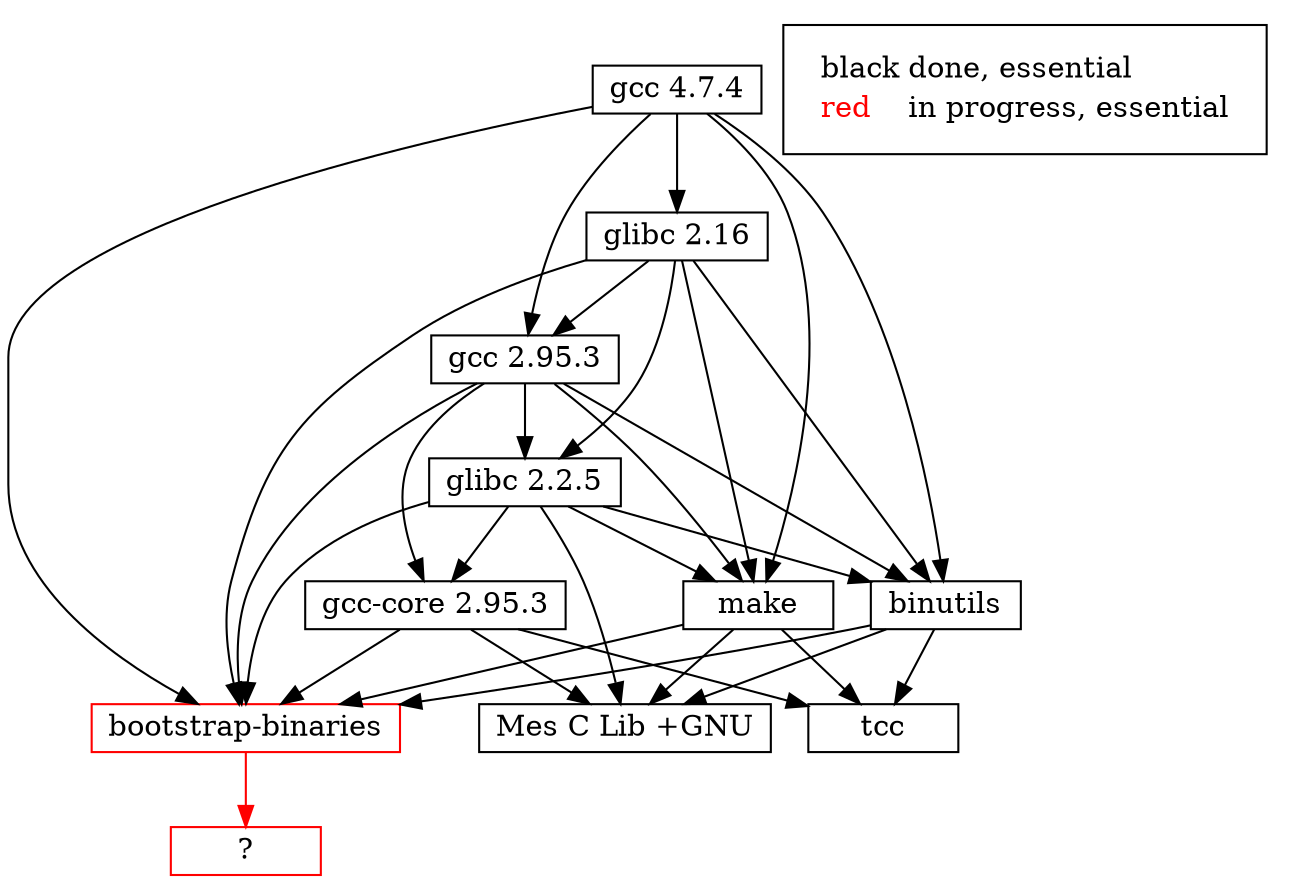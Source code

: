 digraph  {
  node[shape=box,width=1,height=0.25];
  edge [height=0.25];

  # "hex0-monitor" [label = "hex0 Monitor", shape = box];
  # "hex0-assembler" [label = "hex0 Assembler", shape = box];
  # "SET" [label = "SET editor", shape = box];
  # "hex1-assembler" [label = "hex1 Assembler", shape = box];
  # "hex2-assembler" [label = "hex2 Assembler", shape = box];
  # "M1-Macro" [label = "M1 Macro assembler", shape = box];
  # "cat" [label = "cat", shape = box];
  # "Slow_Lisp" [label = "Slow Lisp", shape = box];
  # "Stage0-FORTH" [label = "Stage0 FORTH", shape = box];
  # "cc_x86" [label = "cc_x86", shape = box];
  # "M2-Planet" [label = "M2-PLanet", shape = box];
  # "M2-Moon" [label = "M2-Moon", color = red1, shape = box];
  # "mescc-tools-seed" [label = "mescc-tools-seed", shape = box];
  "?" [label = "?", color = red1, shape = box];
  "bootstrap-binaries" [label = "bootstrap-binaries", color=red1, shape = box];
  # "mescc-tools" [label = "mescc-tools", shape = box];
  # "Mes C Lib.M2" [label = "Mes C Lib.M2", color = red1, shape = box];
  # "mes.M2" [label = "mes.M2", color = red1, shape = box];
  # "mescc" [label = "mescc", shape = box];
  # "Mes C Lib +tcc" [label = "Mes C Lib +tcc", color = red1, shape = box];
  "tcc" [label = "tcc", shape = box];
  "Mes C Lib +GNU" [label = "Mes C Lib +GNU", shape = box];
  "gcc-core 2.95.3" [label = "gcc-core 2.95.3", shape = box];
  "glibc 2.2.5" [label = "glibc 2.2.5", shape = box];
  "gcc 2.95.3" [label = "gcc 2.95.3", shape = box];
  "glibc 2.16" [label = "glibc 2.16", shape = box];
  "gcc 4.7.4" [label = "gcc 4.7.4", shape = box];

  # "SET" -> "hex0-monitor" [color = cyan];
  # "hex0-assembler" -> "hex0-monitor" [color = black];
  # "hex1-assembler" -> "hex0-assembler" [color = black];
  # "hex2-assembler" -> "hex1-assembler" [color = black];
  # "M1-Macro" -> "hex2-assembler" [color = black];
  # "cat" -> "M1-Macro" [color = cyan];
  # "Slow_Lisp" -> "M1-Macro" [color = green2];
  # "Stage0-FORTH" -> "M1-Macro" [color = green2];
  # "cc_x86" -> "M1-Macro" [color = black];
  # "M2-Planet" -> "cc_x86" [color = black];
  # "M2-Moon" -> "M1-Macro" [color = red1];
  # "mescc-tools-seed" -> "cc_x86" [color = black];
  # "mescc-tools" -> "mescc-tools-seed" [color = black];
  # "mescc-tools" -> "M2-Planet" [color = black];
  "bootstrap-binaries" -> "?" [color = red1];

  # "mes.M2" -> "bootstrap-binaries" [color = black];
  # "mes.M2" -> "mescc-tools" [color = red1];
  # "mes.M2" -> "Mes C Lib.M2" [color = red1];
  # "mes.M2" -> "M2-Planet" [color = red1];
  # "mescc" -> "mes.M2" [color = black];

  # "Mes C Lib +tcc" -> "mes.M2" [color = red1];

  # "tcc" -> "Mes C Lib +tcc" [color = black];
  # "tcc" -> "bootstrap-binaries" [color = black];
  # "tcc" -> "mescc" [color = black];

  "gcc-core 2.95.3" -> "Mes C Lib +GNU" [color = black];
  "gcc-core 2.95.3" -> "tcc" [color = black];
  "gcc-core 2.95.3" -> "bootstrap-binaries" [color = black];

  "binutils" -> "Mes C Lib +GNU" [color = black];
  "binutils" -> "tcc" [color = black];
  "binutils" -> "bootstrap-binaries" [color = black];

  "make" -> "Mes C Lib +GNU" [color = black];
  "make" -> "tcc" [color = black];
  "make" -> "bootstrap-binaries" [color = black];

  "glibc 2.2.5" -> "gcc-core 2.95.3" [color = black];
  "glibc 2.2.5" -> "binutils" [color = black];
  "glibc 2.2.5" -> "Mes C Lib +GNU" [color = black];
  "glibc 2.2.5" -> "make" [color = black];
  "glibc 2.2.5" -> "bootstrap-binaries" [color = black];

  "gcc 2.95.3" -> "gcc-core 2.95.3" [color = black];
  "gcc 2.95.3" -> "binutils" [color = black];
  "gcc 2.95.3" -> "glibc 2.2.5" [color = black];
  "gcc 2.95.3" -> "make" [color = black];
  "gcc 2.95.3" -> "bootstrap-binaries" [color = black];

  "glibc 2.16" -> "glibc 2.2.5" [color = black];
  "glibc 2.16" -> "binutils" [color = black];
  "glibc 2.16" -> "gcc 2.95.3" [color = black];
  "glibc 2.16" -> "make" [color = black];
  "glibc 2.16" -> "bootstrap-binaries" [color = black];

  "gcc 4.7.4" -> "glibc 2.16" [color = black];
  "gcc 4.7.4" -> "binutils" [color = black];
  "gcc 4.7.4" -> "gcc 2.95.3" [color = black];
  "gcc 4.7.4" -> "make" [color = black];
  "gcc 4.7.4" -> "bootstrap-binaries" [color = black];

  node [shape=plaintext]
  subgraph cluster_01 {
    key [label=<<table border="0" cellpadding="2" cellspacing="0" cellborder="0">
      <tr><td align="left"><font color="black">black</font></td><td align="left">done, essential</td></tr>
<!--
      <tr><td align="left"><font color="cyan3">cyan</font></td><td align="left">done, optional</td></tr>
      <tr><td align="left"><font color="green3">green</font></td><td align="left">done, undecided</td></tr>
!-->
      <tr><td align="left"><font color="red1">red</font></td><td align="left">in progress, essential</td></tr>
<!--
      <tr><td align="left"><font color="orange">orange</font></td><td align="left">in progress, undecided</td></tr>
!-->
      </table>>]
  }
}
